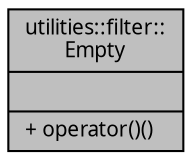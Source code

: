digraph "utilities::filter::Empty"
{
 // INTERACTIVE_SVG=YES
  edge [fontname="Verdana",fontsize="10",labelfontname="Verdana",labelfontsize="10"];
  node [fontname="Verdana",fontsize="10",shape=record];
  Node1 [label="{utilities::filter::\lEmpty\n||+ operator()()\l}",height=0.2,width=0.4,color="black", fillcolor="grey75", style="filled", fontcolor="black"];
}
